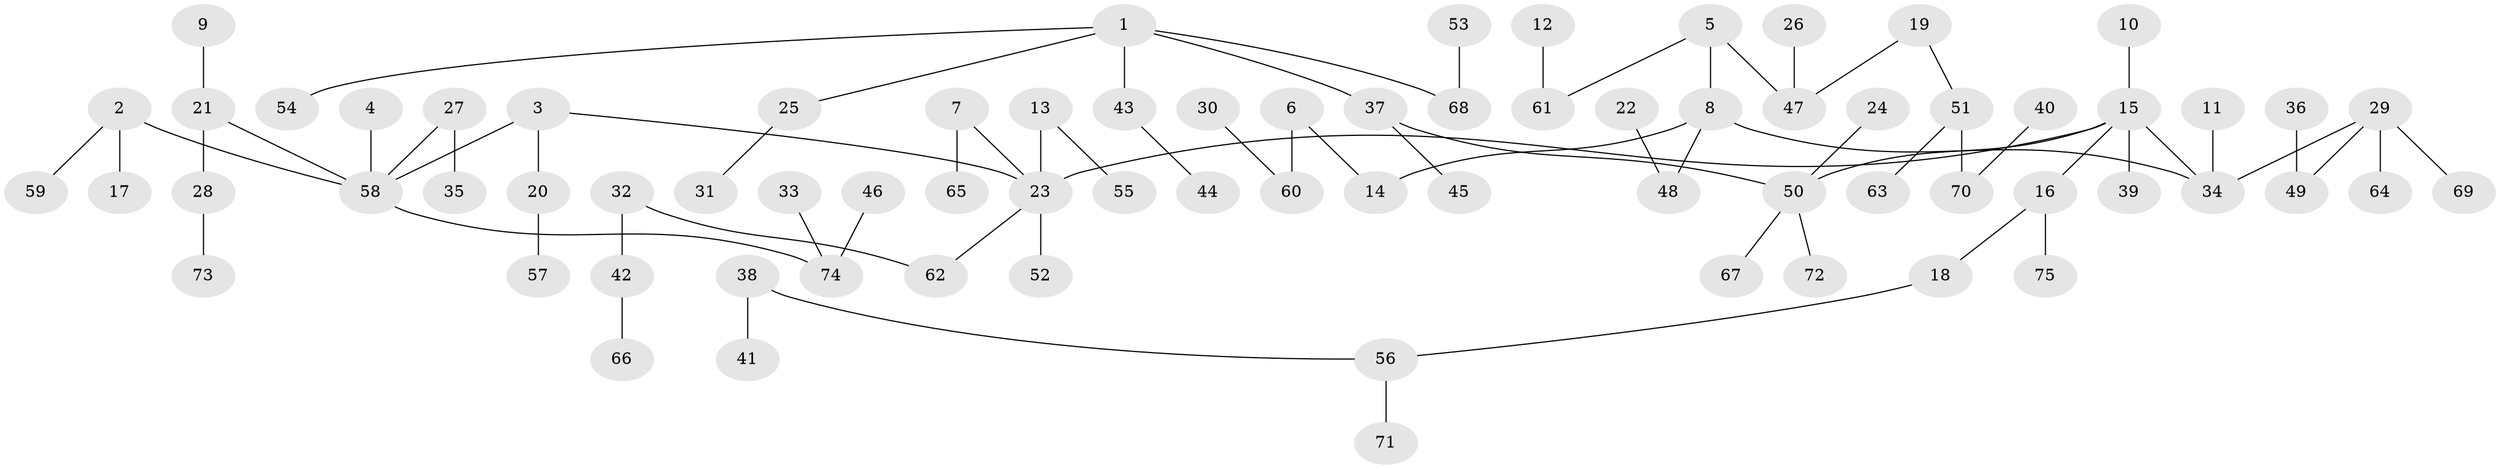 // original degree distribution, {7: 0.020134228187919462, 8: 0.006711409395973154, 6: 0.006711409395973154, 2: 0.2684563758389262, 4: 0.06040268456375839, 3: 0.11409395973154363, 5: 0.026845637583892617, 1: 0.4966442953020134}
// Generated by graph-tools (version 1.1) at 2025/02/03/09/25 03:02:26]
// undirected, 75 vertices, 74 edges
graph export_dot {
graph [start="1"]
  node [color=gray90,style=filled];
  1;
  2;
  3;
  4;
  5;
  6;
  7;
  8;
  9;
  10;
  11;
  12;
  13;
  14;
  15;
  16;
  17;
  18;
  19;
  20;
  21;
  22;
  23;
  24;
  25;
  26;
  27;
  28;
  29;
  30;
  31;
  32;
  33;
  34;
  35;
  36;
  37;
  38;
  39;
  40;
  41;
  42;
  43;
  44;
  45;
  46;
  47;
  48;
  49;
  50;
  51;
  52;
  53;
  54;
  55;
  56;
  57;
  58;
  59;
  60;
  61;
  62;
  63;
  64;
  65;
  66;
  67;
  68;
  69;
  70;
  71;
  72;
  73;
  74;
  75;
  1 -- 25 [weight=1.0];
  1 -- 37 [weight=1.0];
  1 -- 43 [weight=1.0];
  1 -- 54 [weight=1.0];
  1 -- 68 [weight=1.0];
  2 -- 17 [weight=1.0];
  2 -- 58 [weight=1.0];
  2 -- 59 [weight=1.0];
  3 -- 20 [weight=1.0];
  3 -- 23 [weight=1.0];
  3 -- 58 [weight=1.0];
  4 -- 58 [weight=1.0];
  5 -- 8 [weight=1.0];
  5 -- 47 [weight=1.0];
  5 -- 61 [weight=1.0];
  6 -- 14 [weight=1.0];
  6 -- 60 [weight=1.0];
  7 -- 23 [weight=1.0];
  7 -- 65 [weight=1.0];
  8 -- 14 [weight=1.0];
  8 -- 34 [weight=1.0];
  8 -- 48 [weight=1.0];
  9 -- 21 [weight=1.0];
  10 -- 15 [weight=1.0];
  11 -- 34 [weight=1.0];
  12 -- 61 [weight=1.0];
  13 -- 23 [weight=1.0];
  13 -- 55 [weight=1.0];
  15 -- 16 [weight=1.0];
  15 -- 23 [weight=1.0];
  15 -- 34 [weight=1.0];
  15 -- 39 [weight=1.0];
  15 -- 50 [weight=1.0];
  16 -- 18 [weight=1.0];
  16 -- 75 [weight=1.0];
  18 -- 56 [weight=1.0];
  19 -- 47 [weight=1.0];
  19 -- 51 [weight=1.0];
  20 -- 57 [weight=1.0];
  21 -- 28 [weight=1.0];
  21 -- 58 [weight=1.0];
  22 -- 48 [weight=1.0];
  23 -- 52 [weight=1.0];
  23 -- 62 [weight=1.0];
  24 -- 50 [weight=1.0];
  25 -- 31 [weight=1.0];
  26 -- 47 [weight=1.0];
  27 -- 35 [weight=1.0];
  27 -- 58 [weight=1.0];
  28 -- 73 [weight=1.0];
  29 -- 34 [weight=1.0];
  29 -- 49 [weight=1.0];
  29 -- 64 [weight=1.0];
  29 -- 69 [weight=1.0];
  30 -- 60 [weight=1.0];
  32 -- 42 [weight=1.0];
  32 -- 62 [weight=1.0];
  33 -- 74 [weight=1.0];
  36 -- 49 [weight=1.0];
  37 -- 45 [weight=1.0];
  37 -- 50 [weight=1.0];
  38 -- 41 [weight=1.0];
  38 -- 56 [weight=1.0];
  40 -- 70 [weight=1.0];
  42 -- 66 [weight=1.0];
  43 -- 44 [weight=1.0];
  46 -- 74 [weight=1.0];
  50 -- 67 [weight=1.0];
  50 -- 72 [weight=1.0];
  51 -- 63 [weight=1.0];
  51 -- 70 [weight=1.0];
  53 -- 68 [weight=1.0];
  56 -- 71 [weight=1.0];
  58 -- 74 [weight=1.0];
}
